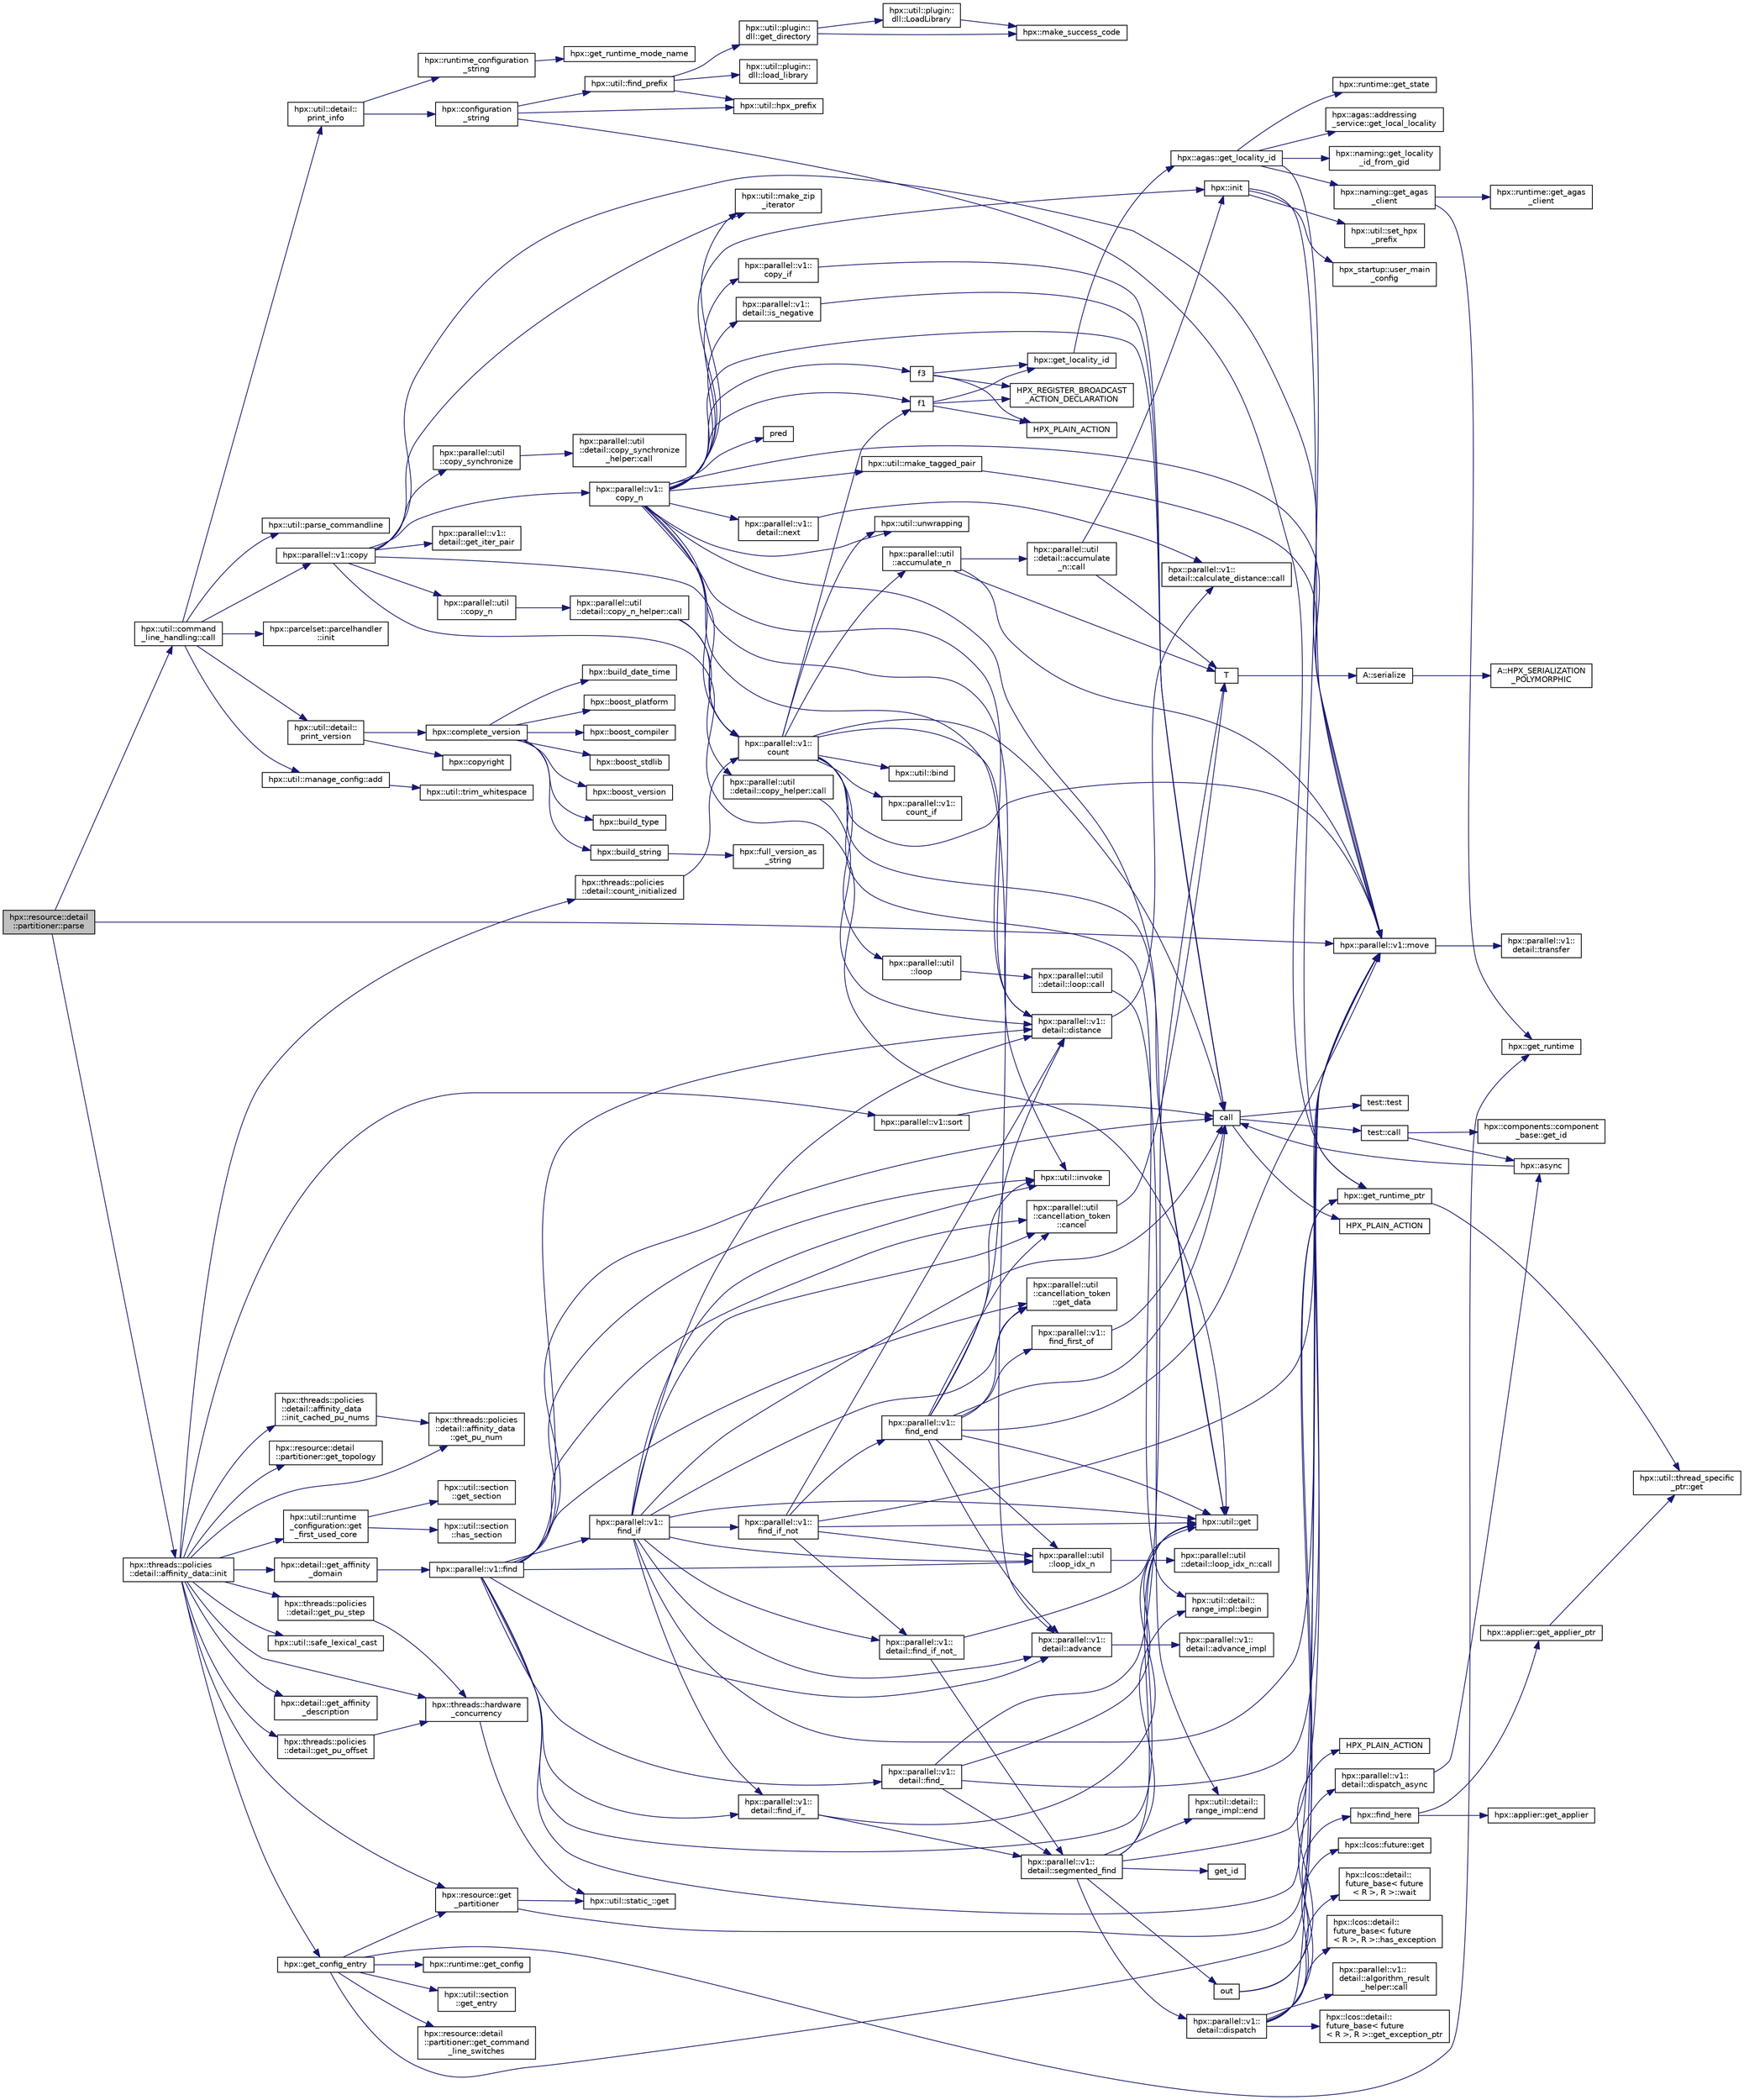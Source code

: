 digraph "hpx::resource::detail::partitioner::parse"
{
  edge [fontname="Helvetica",fontsize="10",labelfontname="Helvetica",labelfontsize="10"];
  node [fontname="Helvetica",fontsize="10",shape=record];
  rankdir="LR";
  Node885 [label="hpx::resource::detail\l::partitioner::parse",height=0.2,width=0.4,color="black", fillcolor="grey75", style="filled", fontcolor="black"];
  Node885 -> Node886 [color="midnightblue",fontsize="10",style="solid",fontname="Helvetica"];
  Node886 [label="hpx::parallel::v1::move",height=0.2,width=0.4,color="black", fillcolor="white", style="filled",URL="$db/db9/namespacehpx_1_1parallel_1_1v1.html#aa7c4ede081ce786c9d1eb1adff495cfc"];
  Node886 -> Node887 [color="midnightblue",fontsize="10",style="solid",fontname="Helvetica"];
  Node887 [label="hpx::parallel::v1::\ldetail::transfer",height=0.2,width=0.4,color="black", fillcolor="white", style="filled",URL="$d2/ddd/namespacehpx_1_1parallel_1_1v1_1_1detail.html#ab1b56a05e1885ca7cc7ffa1804dd2f3c"];
  Node885 -> Node888 [color="midnightblue",fontsize="10",style="solid",fontname="Helvetica"];
  Node888 [label="hpx::util::command\l_line_handling::call",height=0.2,width=0.4,color="black", fillcolor="white", style="filled",URL="$d2/df0/structhpx_1_1util_1_1command__line__handling.html#a88a7542cea910b1dcb77191654c3419e"];
  Node888 -> Node889 [color="midnightblue",fontsize="10",style="solid",fontname="Helvetica"];
  Node889 [label="hpx::util::parse_commandline",height=0.2,width=0.4,color="black", fillcolor="white", style="filled",URL="$df/dad/namespacehpx_1_1util.html#a2666ee9919f1516dc99df6fac22b926c"];
  Node888 -> Node890 [color="midnightblue",fontsize="10",style="solid",fontname="Helvetica"];
  Node890 [label="hpx::util::manage_config::add",height=0.2,width=0.4,color="black", fillcolor="white", style="filled",URL="$d9/d7c/structhpx_1_1util_1_1manage__config.html#a11af6562084445c1437ea85ad4e3c791"];
  Node890 -> Node891 [color="midnightblue",fontsize="10",style="solid",fontname="Helvetica"];
  Node891 [label="hpx::util::trim_whitespace",height=0.2,width=0.4,color="black", fillcolor="white", style="filled",URL="$df/dad/namespacehpx_1_1util.html#a79bb6eec262223fd1ed020cd7c27a690"];
  Node888 -> Node892 [color="midnightblue",fontsize="10",style="solid",fontname="Helvetica"];
  Node892 [label="hpx::parallel::v1::copy",height=0.2,width=0.4,color="black", fillcolor="white", style="filled",URL="$db/db9/namespacehpx_1_1parallel_1_1v1.html#a502f993845638113034b4a1629b7a3c7"];
  Node892 -> Node893 [color="midnightblue",fontsize="10",style="solid",fontname="Helvetica"];
  Node893 [label="hpx::parallel::v1::\lcopy_n",height=0.2,width=0.4,color="black", fillcolor="white", style="filled",URL="$db/db9/namespacehpx_1_1parallel_1_1v1.html#a62b381b00123e950f7cd81ae9b16c4a6"];
  Node893 -> Node894 [color="midnightblue",fontsize="10",style="solid",fontname="Helvetica"];
  Node894 [label="hpx::util::make_tagged_pair",height=0.2,width=0.4,color="black", fillcolor="white", style="filled",URL="$df/dad/namespacehpx_1_1util.html#afa71e8b7f4f559051a5ff14a508c543c"];
  Node894 -> Node886 [color="midnightblue",fontsize="10",style="solid",fontname="Helvetica"];
  Node893 -> Node895 [color="midnightblue",fontsize="10",style="solid",fontname="Helvetica"];
  Node895 [label="hpx::parallel::v1::\ldetail::is_negative",height=0.2,width=0.4,color="black", fillcolor="white", style="filled",URL="$d2/ddd/namespacehpx_1_1parallel_1_1v1_1_1detail.html#adf2e40fc4b20ad0fd442ee3118a4d527"];
  Node895 -> Node896 [color="midnightblue",fontsize="10",style="solid",fontname="Helvetica"];
  Node896 [label="call",height=0.2,width=0.4,color="black", fillcolor="white", style="filled",URL="$d2/d67/promise__1620_8cpp.html#a58357f0b82bc761e1d0b9091ed563a70"];
  Node896 -> Node897 [color="midnightblue",fontsize="10",style="solid",fontname="Helvetica"];
  Node897 [label="test::test",height=0.2,width=0.4,color="black", fillcolor="white", style="filled",URL="$d8/d89/structtest.html#ab42d5ece712d716b04cb3f686f297a26"];
  Node896 -> Node898 [color="midnightblue",fontsize="10",style="solid",fontname="Helvetica"];
  Node898 [label="HPX_PLAIN_ACTION",height=0.2,width=0.4,color="black", fillcolor="white", style="filled",URL="$d2/d67/promise__1620_8cpp.html#ab96aab827a4b1fcaf66cfe0ba83fef23"];
  Node896 -> Node899 [color="midnightblue",fontsize="10",style="solid",fontname="Helvetica"];
  Node899 [label="test::call",height=0.2,width=0.4,color="black", fillcolor="white", style="filled",URL="$d8/d89/structtest.html#aeb29e7ed6518b9426ccf1344c52620ae"];
  Node899 -> Node900 [color="midnightblue",fontsize="10",style="solid",fontname="Helvetica"];
  Node900 [label="hpx::async",height=0.2,width=0.4,color="black", fillcolor="white", style="filled",URL="$d8/d83/namespacehpx.html#acb7d8e37b73b823956ce144f9a57eaa4"];
  Node900 -> Node896 [color="midnightblue",fontsize="10",style="solid",fontname="Helvetica"];
  Node899 -> Node901 [color="midnightblue",fontsize="10",style="solid",fontname="Helvetica"];
  Node901 [label="hpx::components::component\l_base::get_id",height=0.2,width=0.4,color="black", fillcolor="white", style="filled",URL="$d2/de6/classhpx_1_1components_1_1component__base.html#a4c8fd93514039bdf01c48d66d82b19cd"];
  Node893 -> Node902 [color="midnightblue",fontsize="10",style="solid",fontname="Helvetica"];
  Node902 [label="hpx::util::get",height=0.2,width=0.4,color="black", fillcolor="white", style="filled",URL="$df/dad/namespacehpx_1_1util.html#a5cbd3c41f03f4d4acaedaa4777e3cc02"];
  Node893 -> Node896 [color="midnightblue",fontsize="10",style="solid",fontname="Helvetica"];
  Node893 -> Node903 [color="midnightblue",fontsize="10",style="solid",fontname="Helvetica"];
  Node903 [label="pred",height=0.2,width=0.4,color="black", fillcolor="white", style="filled",URL="$dc/d8b/cxx11__std__thread_8cpp.html#a31ff3168522b47b050989c5e07dd8408"];
  Node893 -> Node904 [color="midnightblue",fontsize="10",style="solid",fontname="Helvetica"];
  Node904 [label="hpx::util::invoke",height=0.2,width=0.4,color="black", fillcolor="white", style="filled",URL="$df/dad/namespacehpx_1_1util.html#a9ed3f52b36e725e476dbf5099134ed3d"];
  Node893 -> Node905 [color="midnightblue",fontsize="10",style="solid",fontname="Helvetica"];
  Node905 [label="hpx::parallel::v1::\lcopy_if",height=0.2,width=0.4,color="black", fillcolor="white", style="filled",URL="$db/db9/namespacehpx_1_1parallel_1_1v1.html#a9a749519e8f71f886d23aecb6ceaaf8a"];
  Node905 -> Node896 [color="midnightblue",fontsize="10",style="solid",fontname="Helvetica"];
  Node893 -> Node906 [color="midnightblue",fontsize="10",style="solid",fontname="Helvetica"];
  Node906 [label="hpx::parallel::v1::\lcount",height=0.2,width=0.4,color="black", fillcolor="white", style="filled",URL="$db/db9/namespacehpx_1_1parallel_1_1v1.html#a19d058114a2bd44801aab4176b188e23"];
  Node906 -> Node907 [color="midnightblue",fontsize="10",style="solid",fontname="Helvetica"];
  Node907 [label="hpx::parallel::v1::\lcount_if",height=0.2,width=0.4,color="black", fillcolor="white", style="filled",URL="$db/db9/namespacehpx_1_1parallel_1_1v1.html#ad836ff017ec208c2d6388a9b47b05ce0"];
  Node906 -> Node908 [color="midnightblue",fontsize="10",style="solid",fontname="Helvetica"];
  Node908 [label="f1",height=0.2,width=0.4,color="black", fillcolor="white", style="filled",URL="$d8/d8b/broadcast_8cpp.html#a1751fbd41f2529b84514a9dbd767959a"];
  Node908 -> Node909 [color="midnightblue",fontsize="10",style="solid",fontname="Helvetica"];
  Node909 [label="hpx::get_locality_id",height=0.2,width=0.4,color="black", fillcolor="white", style="filled",URL="$d8/d83/namespacehpx.html#a158d7c54a657bb364c1704033010697b",tooltip="Return the number of the locality this function is being called from. "];
  Node909 -> Node910 [color="midnightblue",fontsize="10",style="solid",fontname="Helvetica"];
  Node910 [label="hpx::agas::get_locality_id",height=0.2,width=0.4,color="black", fillcolor="white", style="filled",URL="$dc/d54/namespacehpx_1_1agas.html#a491cc2ddecdf0f1a9129900caa6a4d3e"];
  Node910 -> Node911 [color="midnightblue",fontsize="10",style="solid",fontname="Helvetica"];
  Node911 [label="hpx::get_runtime_ptr",height=0.2,width=0.4,color="black", fillcolor="white", style="filled",URL="$d8/d83/namespacehpx.html#af29daf2bb3e01b4d6495a1742b6cce64"];
  Node911 -> Node912 [color="midnightblue",fontsize="10",style="solid",fontname="Helvetica"];
  Node912 [label="hpx::util::thread_specific\l_ptr::get",height=0.2,width=0.4,color="black", fillcolor="white", style="filled",URL="$d4/d4c/structhpx_1_1util_1_1thread__specific__ptr.html#a3b27d8520710478aa41d1f74206bdba9"];
  Node910 -> Node913 [color="midnightblue",fontsize="10",style="solid",fontname="Helvetica"];
  Node913 [label="hpx::runtime::get_state",height=0.2,width=0.4,color="black", fillcolor="white", style="filled",URL="$d0/d7b/classhpx_1_1runtime.html#ab405f80e060dac95d624520f38b0524c"];
  Node910 -> Node914 [color="midnightblue",fontsize="10",style="solid",fontname="Helvetica"];
  Node914 [label="hpx::naming::get_agas\l_client",height=0.2,width=0.4,color="black", fillcolor="white", style="filled",URL="$d4/dc9/namespacehpx_1_1naming.html#a0408fffd5d34b620712a801b0ae3b032"];
  Node914 -> Node915 [color="midnightblue",fontsize="10",style="solid",fontname="Helvetica"];
  Node915 [label="hpx::get_runtime",height=0.2,width=0.4,color="black", fillcolor="white", style="filled",URL="$d8/d83/namespacehpx.html#aef902cc6c7dd3b9fbadf34d1e850a070"];
  Node914 -> Node916 [color="midnightblue",fontsize="10",style="solid",fontname="Helvetica"];
  Node916 [label="hpx::runtime::get_agas\l_client",height=0.2,width=0.4,color="black", fillcolor="white", style="filled",URL="$d0/d7b/classhpx_1_1runtime.html#aeb5dddd30d6b9861669af8ad44d1a96a"];
  Node910 -> Node917 [color="midnightblue",fontsize="10",style="solid",fontname="Helvetica"];
  Node917 [label="hpx::agas::addressing\l_service::get_local_locality",height=0.2,width=0.4,color="black", fillcolor="white", style="filled",URL="$db/d58/structhpx_1_1agas_1_1addressing__service.html#ab52c19a37c2a7a006c6c15f90ad0539c"];
  Node910 -> Node918 [color="midnightblue",fontsize="10",style="solid",fontname="Helvetica"];
  Node918 [label="hpx::naming::get_locality\l_id_from_gid",height=0.2,width=0.4,color="black", fillcolor="white", style="filled",URL="$d4/dc9/namespacehpx_1_1naming.html#a7fd43037784560bd04fda9b49e33529f"];
  Node908 -> Node919 [color="midnightblue",fontsize="10",style="solid",fontname="Helvetica"];
  Node919 [label="HPX_PLAIN_ACTION",height=0.2,width=0.4,color="black", fillcolor="white", style="filled",URL="$d8/d8b/broadcast_8cpp.html#a19685a0394ce6a99351f7a679f6eeefc"];
  Node908 -> Node920 [color="midnightblue",fontsize="10",style="solid",fontname="Helvetica"];
  Node920 [label="HPX_REGISTER_BROADCAST\l_ACTION_DECLARATION",height=0.2,width=0.4,color="black", fillcolor="white", style="filled",URL="$d7/d38/addressing__service_8cpp.html#a573d764d9cb34eec46a4bdffcf07875f"];
  Node906 -> Node921 [color="midnightblue",fontsize="10",style="solid",fontname="Helvetica"];
  Node921 [label="hpx::parallel::util\l::loop",height=0.2,width=0.4,color="black", fillcolor="white", style="filled",URL="$df/dc6/namespacehpx_1_1parallel_1_1util.html#a3f434e00f42929aac85debb8c5782213"];
  Node921 -> Node922 [color="midnightblue",fontsize="10",style="solid",fontname="Helvetica"];
  Node922 [label="hpx::parallel::util\l::detail::loop::call",height=0.2,width=0.4,color="black", fillcolor="white", style="filled",URL="$da/d06/structhpx_1_1parallel_1_1util_1_1detail_1_1loop.html#a5c5e8dbda782f09cdb7bc2509e3bf09e"];
  Node922 -> Node923 [color="midnightblue",fontsize="10",style="solid",fontname="Helvetica"];
  Node923 [label="hpx::util::detail::\lrange_impl::end",height=0.2,width=0.4,color="black", fillcolor="white", style="filled",URL="$d4/d4a/namespacehpx_1_1util_1_1detail_1_1range__impl.html#afb2ea48b0902f52ee4d8b764807b4316"];
  Node906 -> Node924 [color="midnightblue",fontsize="10",style="solid",fontname="Helvetica"];
  Node924 [label="hpx::util::bind",height=0.2,width=0.4,color="black", fillcolor="white", style="filled",URL="$df/dad/namespacehpx_1_1util.html#ad844caedf82a0173d6909d910c3e48c6"];
  Node906 -> Node886 [color="midnightblue",fontsize="10",style="solid",fontname="Helvetica"];
  Node906 -> Node902 [color="midnightblue",fontsize="10",style="solid",fontname="Helvetica"];
  Node906 -> Node896 [color="midnightblue",fontsize="10",style="solid",fontname="Helvetica"];
  Node906 -> Node925 [color="midnightblue",fontsize="10",style="solid",fontname="Helvetica"];
  Node925 [label="hpx::parallel::v1::\ldetail::distance",height=0.2,width=0.4,color="black", fillcolor="white", style="filled",URL="$d2/ddd/namespacehpx_1_1parallel_1_1v1_1_1detail.html#a6bea3c6a5f470cad11f27ee6bab4a33f"];
  Node925 -> Node926 [color="midnightblue",fontsize="10",style="solid",fontname="Helvetica"];
  Node926 [label="hpx::parallel::v1::\ldetail::calculate_distance::call",height=0.2,width=0.4,color="black", fillcolor="white", style="filled",URL="$db/dfa/structhpx_1_1parallel_1_1v1_1_1detail_1_1calculate__distance.html#a950a6627830a7d019ac0e734b0a447bf"];
  Node906 -> Node927 [color="midnightblue",fontsize="10",style="solid",fontname="Helvetica"];
  Node927 [label="hpx::util::unwrapping",height=0.2,width=0.4,color="black", fillcolor="white", style="filled",URL="$df/dad/namespacehpx_1_1util.html#a7529d9ac687684c33403cdd1f9cef8e4"];
  Node906 -> Node928 [color="midnightblue",fontsize="10",style="solid",fontname="Helvetica"];
  Node928 [label="hpx::parallel::util\l::accumulate_n",height=0.2,width=0.4,color="black", fillcolor="white", style="filled",URL="$df/dc6/namespacehpx_1_1parallel_1_1util.html#af19f9a2722f97c2247ea5d0dbb5e2d25"];
  Node928 -> Node929 [color="midnightblue",fontsize="10",style="solid",fontname="Helvetica"];
  Node929 [label="hpx::parallel::util\l::detail::accumulate\l_n::call",height=0.2,width=0.4,color="black", fillcolor="white", style="filled",URL="$d8/d3b/structhpx_1_1parallel_1_1util_1_1detail_1_1accumulate__n.html#a765aceb8ab313fc92f7c4aaf70ccca8f"];
  Node929 -> Node930 [color="midnightblue",fontsize="10",style="solid",fontname="Helvetica"];
  Node930 [label="hpx::init",height=0.2,width=0.4,color="black", fillcolor="white", style="filled",URL="$d8/d83/namespacehpx.html#a3c694ea960b47c56b33351ba16e3d76b",tooltip="Main entry point for launching the HPX runtime system. "];
  Node930 -> Node931 [color="midnightblue",fontsize="10",style="solid",fontname="Helvetica"];
  Node931 [label="hpx::util::set_hpx\l_prefix",height=0.2,width=0.4,color="black", fillcolor="white", style="filled",URL="$df/dad/namespacehpx_1_1util.html#ae40a23c1ba0a48d9304dcf717a95793e"];
  Node930 -> Node932 [color="midnightblue",fontsize="10",style="solid",fontname="Helvetica"];
  Node932 [label="hpx_startup::user_main\l_config",height=0.2,width=0.4,color="black", fillcolor="white", style="filled",URL="$d3/dd2/namespacehpx__startup.html#aaac571d88bd3912a4225a23eb3261637"];
  Node930 -> Node886 [color="midnightblue",fontsize="10",style="solid",fontname="Helvetica"];
  Node929 -> Node933 [color="midnightblue",fontsize="10",style="solid",fontname="Helvetica"];
  Node933 [label="T",height=0.2,width=0.4,color="black", fillcolor="white", style="filled",URL="$db/d33/polymorphic__semiintrusive__template_8cpp.html#ad187658f9cb91c1312b39ae7e896f1ea"];
  Node933 -> Node934 [color="midnightblue",fontsize="10",style="solid",fontname="Helvetica"];
  Node934 [label="A::serialize",height=0.2,width=0.4,color="black", fillcolor="white", style="filled",URL="$d7/da0/struct_a.html#a5f5c287cf471e274ed9dda0da1592212"];
  Node934 -> Node935 [color="midnightblue",fontsize="10",style="solid",fontname="Helvetica"];
  Node935 [label="A::HPX_SERIALIZATION\l_POLYMORPHIC",height=0.2,width=0.4,color="black", fillcolor="white", style="filled",URL="$d7/da0/struct_a.html#ada978cc156cebbafddb1f3aa4c01918c"];
  Node928 -> Node886 [color="midnightblue",fontsize="10",style="solid",fontname="Helvetica"];
  Node928 -> Node933 [color="midnightblue",fontsize="10",style="solid",fontname="Helvetica"];
  Node906 -> Node936 [color="midnightblue",fontsize="10",style="solid",fontname="Helvetica"];
  Node936 [label="hpx::util::detail::\lrange_impl::begin",height=0.2,width=0.4,color="black", fillcolor="white", style="filled",URL="$d4/d4a/namespacehpx_1_1util_1_1detail_1_1range__impl.html#a31e165df2b865cdd961f35ce938db41a"];
  Node893 -> Node925 [color="midnightblue",fontsize="10",style="solid",fontname="Helvetica"];
  Node893 -> Node930 [color="midnightblue",fontsize="10",style="solid",fontname="Helvetica"];
  Node893 -> Node937 [color="midnightblue",fontsize="10",style="solid",fontname="Helvetica"];
  Node937 [label="hpx::util::make_zip\l_iterator",height=0.2,width=0.4,color="black", fillcolor="white", style="filled",URL="$df/dad/namespacehpx_1_1util.html#a2f68369b316e5699be2c81c04e3ee209"];
  Node893 -> Node908 [color="midnightblue",fontsize="10",style="solid",fontname="Helvetica"];
  Node893 -> Node938 [color="midnightblue",fontsize="10",style="solid",fontname="Helvetica"];
  Node938 [label="f3",height=0.2,width=0.4,color="black", fillcolor="white", style="filled",URL="$d8/d8b/broadcast_8cpp.html#a9bac347cb7dd97427ecd2dd58525b646"];
  Node938 -> Node909 [color="midnightblue",fontsize="10",style="solid",fontname="Helvetica"];
  Node938 -> Node919 [color="midnightblue",fontsize="10",style="solid",fontname="Helvetica"];
  Node938 -> Node920 [color="midnightblue",fontsize="10",style="solid",fontname="Helvetica"];
  Node893 -> Node939 [color="midnightblue",fontsize="10",style="solid",fontname="Helvetica"];
  Node939 [label="hpx::parallel::v1::\ldetail::next",height=0.2,width=0.4,color="black", fillcolor="white", style="filled",URL="$d2/ddd/namespacehpx_1_1parallel_1_1v1_1_1detail.html#a0a6696d8c17a32b8ebfaa496b9ab3332"];
  Node939 -> Node926 [color="midnightblue",fontsize="10",style="solid",fontname="Helvetica"];
  Node893 -> Node940 [color="midnightblue",fontsize="10",style="solid",fontname="Helvetica"];
  Node940 [label="hpx::parallel::v1::\ldetail::advance",height=0.2,width=0.4,color="black", fillcolor="white", style="filled",URL="$d2/ddd/namespacehpx_1_1parallel_1_1v1_1_1detail.html#ad9fca7bce7b3e3c32302967ffc1fb4a4"];
  Node940 -> Node941 [color="midnightblue",fontsize="10",style="solid",fontname="Helvetica"];
  Node941 [label="hpx::parallel::v1::\ldetail::advance_impl",height=0.2,width=0.4,color="black", fillcolor="white", style="filled",URL="$d2/ddd/namespacehpx_1_1parallel_1_1v1_1_1detail.html#ad4fa62ca115927187e4063b65ee5f317"];
  Node893 -> Node886 [color="midnightblue",fontsize="10",style="solid",fontname="Helvetica"];
  Node893 -> Node927 [color="midnightblue",fontsize="10",style="solid",fontname="Helvetica"];
  Node892 -> Node906 [color="midnightblue",fontsize="10",style="solid",fontname="Helvetica"];
  Node892 -> Node942 [color="midnightblue",fontsize="10",style="solid",fontname="Helvetica"];
  Node942 [label="hpx::parallel::util\l::copy_n",height=0.2,width=0.4,color="black", fillcolor="white", style="filled",URL="$df/dc6/namespacehpx_1_1parallel_1_1util.html#ab30b19e9d50f04c88be6cb7408c82987"];
  Node942 -> Node943 [color="midnightblue",fontsize="10",style="solid",fontname="Helvetica"];
  Node943 [label="hpx::parallel::util\l::detail::copy_n_helper::call",height=0.2,width=0.4,color="black", fillcolor="white", style="filled",URL="$de/d50/structhpx_1_1parallel_1_1util_1_1detail_1_1copy__n__helper.html#ae283ae8df16258386dd2aa4d58d4df8e"];
  Node943 -> Node906 [color="midnightblue",fontsize="10",style="solid",fontname="Helvetica"];
  Node943 -> Node944 [color="midnightblue",fontsize="10",style="solid",fontname="Helvetica"];
  Node944 [label="hpx::parallel::util\l::detail::copy_helper::call",height=0.2,width=0.4,color="black", fillcolor="white", style="filled",URL="$db/d59/structhpx_1_1parallel_1_1util_1_1detail_1_1copy__helper.html#ac801832edc0b6a84595880bb4613cb60"];
  Node944 -> Node925 [color="midnightblue",fontsize="10",style="solid",fontname="Helvetica"];
  Node892 -> Node945 [color="midnightblue",fontsize="10",style="solid",fontname="Helvetica"];
  Node945 [label="hpx::parallel::v1::\ldetail::get_iter_pair",height=0.2,width=0.4,color="black", fillcolor="white", style="filled",URL="$d2/ddd/namespacehpx_1_1parallel_1_1v1_1_1detail.html#ac4d3c2918035705998b9b049c5440119"];
  Node892 -> Node937 [color="midnightblue",fontsize="10",style="solid",fontname="Helvetica"];
  Node892 -> Node902 [color="midnightblue",fontsize="10",style="solid",fontname="Helvetica"];
  Node892 -> Node946 [color="midnightblue",fontsize="10",style="solid",fontname="Helvetica"];
  Node946 [label="hpx::parallel::util\l::copy_synchronize",height=0.2,width=0.4,color="black", fillcolor="white", style="filled",URL="$df/dc6/namespacehpx_1_1parallel_1_1util.html#ad33c06f9b1fc663f33b9fb189390e71b"];
  Node946 -> Node947 [color="midnightblue",fontsize="10",style="solid",fontname="Helvetica"];
  Node947 [label="hpx::parallel::util\l::detail::copy_synchronize\l_helper::call",height=0.2,width=0.4,color="black", fillcolor="white", style="filled",URL="$d7/d41/structhpx_1_1parallel_1_1util_1_1detail_1_1copy__synchronize__helper.html#a7c8e8c72844a8fd415b6b3517cc1a224"];
  Node892 -> Node886 [color="midnightblue",fontsize="10",style="solid",fontname="Helvetica"];
  Node888 -> Node948 [color="midnightblue",fontsize="10",style="solid",fontname="Helvetica"];
  Node948 [label="hpx::parcelset::parcelhandler\l::init",height=0.2,width=0.4,color="black", fillcolor="white", style="filled",URL="$d4/d2f/classhpx_1_1parcelset_1_1parcelhandler.html#a74285a7d318ef5d2190144fda4a49b75"];
  Node888 -> Node949 [color="midnightblue",fontsize="10",style="solid",fontname="Helvetica"];
  Node949 [label="hpx::util::detail::\lprint_version",height=0.2,width=0.4,color="black", fillcolor="white", style="filled",URL="$d2/d8e/namespacehpx_1_1util_1_1detail.html#ad172c5ae0c4665d46e13220a1f1d0f38"];
  Node949 -> Node950 [color="midnightblue",fontsize="10",style="solid",fontname="Helvetica"];
  Node950 [label="hpx::copyright",height=0.2,width=0.4,color="black", fillcolor="white", style="filled",URL="$d8/d83/namespacehpx.html#abb03494d275ebee85786b4385734ad11"];
  Node949 -> Node951 [color="midnightblue",fontsize="10",style="solid",fontname="Helvetica"];
  Node951 [label="hpx::complete_version",height=0.2,width=0.4,color="black", fillcolor="white", style="filled",URL="$d8/d83/namespacehpx.html#ad3c9862704e0d9c7f46f32285dd07e90"];
  Node951 -> Node952 [color="midnightblue",fontsize="10",style="solid",fontname="Helvetica"];
  Node952 [label="hpx::build_string",height=0.2,width=0.4,color="black", fillcolor="white", style="filled",URL="$d8/d83/namespacehpx.html#adc82209c87d55433ff5604a6fb19ca66"];
  Node952 -> Node953 [color="midnightblue",fontsize="10",style="solid",fontname="Helvetica"];
  Node953 [label="hpx::full_version_as\l_string",height=0.2,width=0.4,color="black", fillcolor="white", style="filled",URL="$d8/d83/namespacehpx.html#a0f891c85c7320001d235de4e5aba5fc3"];
  Node951 -> Node954 [color="midnightblue",fontsize="10",style="solid",fontname="Helvetica"];
  Node954 [label="hpx::boost_version",height=0.2,width=0.4,color="black", fillcolor="white", style="filled",URL="$d8/d83/namespacehpx.html#ab474bf184fe10b2f332fc14bd65c3dae"];
  Node951 -> Node955 [color="midnightblue",fontsize="10",style="solid",fontname="Helvetica"];
  Node955 [label="hpx::build_type",height=0.2,width=0.4,color="black", fillcolor="white", style="filled",URL="$d8/d83/namespacehpx.html#af7c29c62225ed585c36fbc9be38fffc0"];
  Node951 -> Node956 [color="midnightblue",fontsize="10",style="solid",fontname="Helvetica"];
  Node956 [label="hpx::build_date_time",height=0.2,width=0.4,color="black", fillcolor="white", style="filled",URL="$d8/d83/namespacehpx.html#abd3055ab7d4d58175fd6ac1512cdceec"];
  Node951 -> Node957 [color="midnightblue",fontsize="10",style="solid",fontname="Helvetica"];
  Node957 [label="hpx::boost_platform",height=0.2,width=0.4,color="black", fillcolor="white", style="filled",URL="$d8/d83/namespacehpx.html#aa1a48fe103a0bee246d73f3154523a41"];
  Node951 -> Node958 [color="midnightblue",fontsize="10",style="solid",fontname="Helvetica"];
  Node958 [label="hpx::boost_compiler",height=0.2,width=0.4,color="black", fillcolor="white", style="filled",URL="$d8/d83/namespacehpx.html#a110962f40d87fc05942376350a09ce84"];
  Node951 -> Node959 [color="midnightblue",fontsize="10",style="solid",fontname="Helvetica"];
  Node959 [label="hpx::boost_stdlib",height=0.2,width=0.4,color="black", fillcolor="white", style="filled",URL="$d8/d83/namespacehpx.html#ad9c2b7309f491f001945f8633b99a538"];
  Node888 -> Node960 [color="midnightblue",fontsize="10",style="solid",fontname="Helvetica"];
  Node960 [label="hpx::util::detail::\lprint_info",height=0.2,width=0.4,color="black", fillcolor="white", style="filled",URL="$d2/d8e/namespacehpx_1_1util_1_1detail.html#a2c9be4dab10c23d4721f2f33f7553019"];
  Node960 -> Node961 [color="midnightblue",fontsize="10",style="solid",fontname="Helvetica"];
  Node961 [label="hpx::configuration\l_string",height=0.2,width=0.4,color="black", fillcolor="white", style="filled",URL="$d8/d83/namespacehpx.html#a314bf4bb346f74f65dbeda6dd5c5c82f"];
  Node961 -> Node911 [color="midnightblue",fontsize="10",style="solid",fontname="Helvetica"];
  Node961 -> Node962 [color="midnightblue",fontsize="10",style="solid",fontname="Helvetica"];
  Node962 [label="hpx::util::hpx_prefix",height=0.2,width=0.4,color="black", fillcolor="white", style="filled",URL="$df/dad/namespacehpx_1_1util.html#aab21c18980f75f3cc7bd7b755bdbdc6b"];
  Node961 -> Node963 [color="midnightblue",fontsize="10",style="solid",fontname="Helvetica"];
  Node963 [label="hpx::util::find_prefix",height=0.2,width=0.4,color="black", fillcolor="white", style="filled",URL="$df/dad/namespacehpx_1_1util.html#a79cab38371db8f11ae36b86fce3cab5c"];
  Node963 -> Node964 [color="midnightblue",fontsize="10",style="solid",fontname="Helvetica"];
  Node964 [label="hpx::util::plugin::\ldll::load_library",height=0.2,width=0.4,color="black", fillcolor="white", style="filled",URL="$d0/dc3/classhpx_1_1util_1_1plugin_1_1dll.html#a38f20564e139edb102c6700703d2fa4f"];
  Node963 -> Node962 [color="midnightblue",fontsize="10",style="solid",fontname="Helvetica"];
  Node963 -> Node965 [color="midnightblue",fontsize="10",style="solid",fontname="Helvetica"];
  Node965 [label="hpx::util::plugin::\ldll::get_directory",height=0.2,width=0.4,color="black", fillcolor="white", style="filled",URL="$d0/dc3/classhpx_1_1util_1_1plugin_1_1dll.html#a4008f67f9ed808f4edd267ba01e3bbd5"];
  Node965 -> Node966 [color="midnightblue",fontsize="10",style="solid",fontname="Helvetica"];
  Node966 [label="hpx::util::plugin::\ldll::LoadLibrary",height=0.2,width=0.4,color="black", fillcolor="white", style="filled",URL="$d0/dc3/classhpx_1_1util_1_1plugin_1_1dll.html#a7f2cf014cade358a70fa428a998c3cd1"];
  Node966 -> Node967 [color="midnightblue",fontsize="10",style="solid",fontname="Helvetica"];
  Node967 [label="hpx::make_success_code",height=0.2,width=0.4,color="black", fillcolor="white", style="filled",URL="$d8/d83/namespacehpx.html#a0e8512a8f49e2a6c8185061181419d8f",tooltip="Returns error_code(hpx::success, \"success\", mode). "];
  Node965 -> Node967 [color="midnightblue",fontsize="10",style="solid",fontname="Helvetica"];
  Node960 -> Node968 [color="midnightblue",fontsize="10",style="solid",fontname="Helvetica"];
  Node968 [label="hpx::runtime_configuration\l_string",height=0.2,width=0.4,color="black", fillcolor="white", style="filled",URL="$d8/d83/namespacehpx.html#a50a49db6e8fdf111e80ed7dbef891c2c"];
  Node968 -> Node969 [color="midnightblue",fontsize="10",style="solid",fontname="Helvetica"];
  Node969 [label="hpx::get_runtime_mode_name",height=0.2,width=0.4,color="black", fillcolor="white", style="filled",URL="$d8/d83/namespacehpx.html#a931e7982fbf1a5d6b7e65eab57a9ad95"];
  Node885 -> Node970 [color="midnightblue",fontsize="10",style="solid",fontname="Helvetica"];
  Node970 [label="hpx::threads::policies\l::detail::affinity_data::init",height=0.2,width=0.4,color="black", fillcolor="white", style="filled",URL="$d7/d9b/structhpx_1_1threads_1_1policies_1_1detail_1_1affinity__data.html#af1b5d1af92b58e065b42048f9114f107"];
  Node970 -> Node971 [color="midnightblue",fontsize="10",style="solid",fontname="Helvetica"];
  Node971 [label="hpx::threads::hardware\l_concurrency",height=0.2,width=0.4,color="black", fillcolor="white", style="filled",URL="$d7/d28/namespacehpx_1_1threads.html#aa8752a235478d2ad7b5ac467b63ab527"];
  Node971 -> Node972 [color="midnightblue",fontsize="10",style="solid",fontname="Helvetica"];
  Node972 [label="hpx::util::static_::get",height=0.2,width=0.4,color="black", fillcolor="white", style="filled",URL="$d3/dbb/structhpx_1_1util_1_1static__.html#a2967c633948a3bf17a3b5405ef5a8318"];
  Node970 -> Node973 [color="midnightblue",fontsize="10",style="solid",fontname="Helvetica"];
  Node973 [label="hpx::resource::get\l_partitioner",height=0.2,width=0.4,color="black", fillcolor="white", style="filled",URL="$dd/da5/namespacehpx_1_1resource.html#af91354c369d9a22a00581d6b6da7d0ee"];
  Node973 -> Node972 [color="midnightblue",fontsize="10",style="solid",fontname="Helvetica"];
  Node973 -> Node911 [color="midnightblue",fontsize="10",style="solid",fontname="Helvetica"];
  Node970 -> Node974 [color="midnightblue",fontsize="10",style="solid",fontname="Helvetica"];
  Node974 [label="hpx::resource::detail\l::partitioner::get_topology",height=0.2,width=0.4,color="black", fillcolor="white", style="filled",URL="$d0/dab/classhpx_1_1resource_1_1detail_1_1partitioner.html#a6df3b642aed752d0a97e73bc51998962"];
  Node970 -> Node975 [color="midnightblue",fontsize="10",style="solid",fontname="Helvetica"];
  Node975 [label="hpx::threads::policies\l::detail::get_pu_offset",height=0.2,width=0.4,color="black", fillcolor="white", style="filled",URL="$d5/d1a/namespacehpx_1_1threads_1_1policies_1_1detail.html#a9fca1a0e9f993667f720b675aa9107ee"];
  Node975 -> Node971 [color="midnightblue",fontsize="10",style="solid",fontname="Helvetica"];
  Node970 -> Node976 [color="midnightblue",fontsize="10",style="solid",fontname="Helvetica"];
  Node976 [label="hpx::threads::policies\l::detail::get_pu_step",height=0.2,width=0.4,color="black", fillcolor="white", style="filled",URL="$d5/d1a/namespacehpx_1_1threads_1_1policies_1_1detail.html#a077a90e1854e025ca4b3c77a4f59d41c"];
  Node976 -> Node971 [color="midnightblue",fontsize="10",style="solid",fontname="Helvetica"];
  Node970 -> Node977 [color="midnightblue",fontsize="10",style="solid",fontname="Helvetica"];
  Node977 [label="hpx::detail::get_affinity\l_domain",height=0.2,width=0.4,color="black", fillcolor="white", style="filled",URL="$d5/dbe/namespacehpx_1_1detail.html#aba0255eccfb2fb3814686ca35150ed98"];
  Node977 -> Node978 [color="midnightblue",fontsize="10",style="solid",fontname="Helvetica"];
  Node978 [label="hpx::parallel::v1::find",height=0.2,width=0.4,color="black", fillcolor="white", style="filled",URL="$db/db9/namespacehpx_1_1parallel_1_1v1.html#a76c5f5c453899c36a61bfa76425b007a"];
  Node978 -> Node979 [color="midnightblue",fontsize="10",style="solid",fontname="Helvetica"];
  Node979 [label="hpx::parallel::v1::\ldetail::find_",height=0.2,width=0.4,color="black", fillcolor="white", style="filled",URL="$d2/ddd/namespacehpx_1_1parallel_1_1v1_1_1detail.html#a416bb6065d1ffe0f54a4da32c452ece3"];
  Node979 -> Node902 [color="midnightblue",fontsize="10",style="solid",fontname="Helvetica"];
  Node979 -> Node980 [color="midnightblue",fontsize="10",style="solid",fontname="Helvetica"];
  Node980 [label="hpx::parallel::v1::\ldetail::segmented_find",height=0.2,width=0.4,color="black", fillcolor="white", style="filled",URL="$d2/ddd/namespacehpx_1_1parallel_1_1v1_1_1detail.html#a7f37c815b51093d10c3ee3e3bb44280f"];
  Node980 -> Node923 [color="midnightblue",fontsize="10",style="solid",fontname="Helvetica"];
  Node980 -> Node981 [color="midnightblue",fontsize="10",style="solid",fontname="Helvetica"];
  Node981 [label="out",height=0.2,width=0.4,color="black", fillcolor="white", style="filled",URL="$d5/d69/wait__all__hang__1946_8cpp.html#ae95890c5079ed07d292e9e2c1b187e97"];
  Node981 -> Node982 [color="midnightblue",fontsize="10",style="solid",fontname="Helvetica"];
  Node982 [label="hpx::find_here",height=0.2,width=0.4,color="black", fillcolor="white", style="filled",URL="$d8/d83/namespacehpx.html#af07c1b6e26bcdfb1138643a1a2133cf4",tooltip="Return the global id representing this locality. "];
  Node982 -> Node983 [color="midnightblue",fontsize="10",style="solid",fontname="Helvetica"];
  Node983 [label="hpx::applier::get_applier_ptr",height=0.2,width=0.4,color="black", fillcolor="white", style="filled",URL="$d8/dcb/namespacehpx_1_1applier.html#a617483cf2b77ad3a0aa428ade7b35299"];
  Node983 -> Node912 [color="midnightblue",fontsize="10",style="solid",fontname="Helvetica"];
  Node982 -> Node984 [color="midnightblue",fontsize="10",style="solid",fontname="Helvetica"];
  Node984 [label="hpx::applier::get_applier",height=0.2,width=0.4,color="black", fillcolor="white", style="filled",URL="$d8/dcb/namespacehpx_1_1applier.html#aba1147ab54a476403b37f20a39b1e239"];
  Node981 -> Node985 [color="midnightblue",fontsize="10",style="solid",fontname="Helvetica"];
  Node985 [label="HPX_PLAIN_ACTION",height=0.2,width=0.4,color="black", fillcolor="white", style="filled",URL="$d5/d69/wait__all__hang__1946_8cpp.html#ac9bd456810a9b90073efb27cea0b1cc0"];
  Node980 -> Node986 [color="midnightblue",fontsize="10",style="solid",fontname="Helvetica"];
  Node986 [label="hpx::parallel::v1::\ldetail::dispatch",height=0.2,width=0.4,color="black", fillcolor="white", style="filled",URL="$d2/ddd/namespacehpx_1_1parallel_1_1v1_1_1detail.html#aea51ad9969d06776535d3c974216f8d0"];
  Node986 -> Node987 [color="midnightblue",fontsize="10",style="solid",fontname="Helvetica"];
  Node987 [label="hpx::parallel::v1::\ldetail::dispatch_async",height=0.2,width=0.4,color="black", fillcolor="white", style="filled",URL="$d2/ddd/namespacehpx_1_1parallel_1_1v1_1_1detail.html#a956a28c634619363658f6e201d6cc1b4"];
  Node987 -> Node900 [color="midnightblue",fontsize="10",style="solid",fontname="Helvetica"];
  Node986 -> Node988 [color="midnightblue",fontsize="10",style="solid",fontname="Helvetica"];
  Node988 [label="hpx::lcos::detail::\lfuture_base\< future\l\< R \>, R \>::wait",height=0.2,width=0.4,color="black", fillcolor="white", style="filled",URL="$d5/dd7/classhpx_1_1lcos_1_1detail_1_1future__base.html#a028190ad98b2865e267745247b6b5ae8"];
  Node986 -> Node989 [color="midnightblue",fontsize="10",style="solid",fontname="Helvetica"];
  Node989 [label="hpx::lcos::detail::\lfuture_base\< future\l\< R \>, R \>::has_exception",height=0.2,width=0.4,color="black", fillcolor="white", style="filled",URL="$d5/dd7/classhpx_1_1lcos_1_1detail_1_1future__base.html#aa95b01f70ad95706ae420ff1db2e5b99"];
  Node986 -> Node990 [color="midnightblue",fontsize="10",style="solid",fontname="Helvetica"];
  Node990 [label="hpx::parallel::v1::\ldetail::algorithm_result\l_helper::call",height=0.2,width=0.4,color="black", fillcolor="white", style="filled",URL="$dd/db9/structhpx_1_1parallel_1_1v1_1_1detail_1_1algorithm__result__helper.html#abdcc26190b14b00b7337190689f022d7"];
  Node986 -> Node991 [color="midnightblue",fontsize="10",style="solid",fontname="Helvetica"];
  Node991 [label="hpx::lcos::detail::\lfuture_base\< future\l\< R \>, R \>::get_exception_ptr",height=0.2,width=0.4,color="black", fillcolor="white", style="filled",URL="$d5/dd7/classhpx_1_1lcos_1_1detail_1_1future__base.html#a03dca31d4505202a21d26554248bd744"];
  Node986 -> Node886 [color="midnightblue",fontsize="10",style="solid",fontname="Helvetica"];
  Node986 -> Node992 [color="midnightblue",fontsize="10",style="solid",fontname="Helvetica"];
  Node992 [label="hpx::lcos::future::get",height=0.2,width=0.4,color="black", fillcolor="white", style="filled",URL="$d0/d33/classhpx_1_1lcos_1_1future.html#a8c28269486d5620ac48af349f17bb41c"];
  Node980 -> Node993 [color="midnightblue",fontsize="10",style="solid",fontname="Helvetica"];
  Node993 [label="get_id",height=0.2,width=0.4,color="black", fillcolor="white", style="filled",URL="$d8/d3c/simple__future__continuation_8cpp.html#a64b28a4bbb16e7f78fc14c60466ddd8d"];
  Node980 -> Node936 [color="midnightblue",fontsize="10",style="solid",fontname="Helvetica"];
  Node980 -> Node902 [color="midnightblue",fontsize="10",style="solid",fontname="Helvetica"];
  Node980 -> Node886 [color="midnightblue",fontsize="10",style="solid",fontname="Helvetica"];
  Node979 -> Node886 [color="midnightblue",fontsize="10",style="solid",fontname="Helvetica"];
  Node979 -> Node933 [color="midnightblue",fontsize="10",style="solid",fontname="Helvetica"];
  Node978 -> Node886 [color="midnightblue",fontsize="10",style="solid",fontname="Helvetica"];
  Node978 -> Node994 [color="midnightblue",fontsize="10",style="solid",fontname="Helvetica"];
  Node994 [label="hpx::parallel::v1::\lfind_if",height=0.2,width=0.4,color="black", fillcolor="white", style="filled",URL="$db/db9/namespacehpx_1_1parallel_1_1v1.html#a1f66ab2a9b26ef5b5ed2c08194586b86"];
  Node994 -> Node995 [color="midnightblue",fontsize="10",style="solid",fontname="Helvetica"];
  Node995 [label="hpx::parallel::v1::\ldetail::find_if_",height=0.2,width=0.4,color="black", fillcolor="white", style="filled",URL="$d2/ddd/namespacehpx_1_1parallel_1_1v1_1_1detail.html#a27a6efa17deb9853d278e8c4ca8b78e8"];
  Node995 -> Node902 [color="midnightblue",fontsize="10",style="solid",fontname="Helvetica"];
  Node995 -> Node980 [color="midnightblue",fontsize="10",style="solid",fontname="Helvetica"];
  Node994 -> Node996 [color="midnightblue",fontsize="10",style="solid",fontname="Helvetica"];
  Node996 [label="hpx::parallel::v1::\lfind_if_not",height=0.2,width=0.4,color="black", fillcolor="white", style="filled",URL="$db/db9/namespacehpx_1_1parallel_1_1v1.html#ac7aaee4759c37f4d0e83b51f313aa28d"];
  Node996 -> Node997 [color="midnightblue",fontsize="10",style="solid",fontname="Helvetica"];
  Node997 [label="hpx::parallel::v1::\ldetail::find_if_not_",height=0.2,width=0.4,color="black", fillcolor="white", style="filled",URL="$d2/ddd/namespacehpx_1_1parallel_1_1v1_1_1detail.html#aafbf827b88ba9787c515b4abefa8afaf"];
  Node997 -> Node902 [color="midnightblue",fontsize="10",style="solid",fontname="Helvetica"];
  Node997 -> Node980 [color="midnightblue",fontsize="10",style="solid",fontname="Helvetica"];
  Node996 -> Node998 [color="midnightblue",fontsize="10",style="solid",fontname="Helvetica"];
  Node998 [label="hpx::parallel::v1::\lfind_end",height=0.2,width=0.4,color="black", fillcolor="white", style="filled",URL="$db/db9/namespacehpx_1_1parallel_1_1v1.html#a26511ec61e75971d7c4c15c021548f9d"];
  Node998 -> Node896 [color="midnightblue",fontsize="10",style="solid",fontname="Helvetica"];
  Node998 -> Node999 [color="midnightblue",fontsize="10",style="solid",fontname="Helvetica"];
  Node999 [label="hpx::parallel::v1::\lfind_first_of",height=0.2,width=0.4,color="black", fillcolor="white", style="filled",URL="$db/db9/namespacehpx_1_1parallel_1_1v1.html#a988f5accc11d8cef97afdbc5470a9351"];
  Node999 -> Node896 [color="midnightblue",fontsize="10",style="solid",fontname="Helvetica"];
  Node998 -> Node904 [color="midnightblue",fontsize="10",style="solid",fontname="Helvetica"];
  Node998 -> Node925 [color="midnightblue",fontsize="10",style="solid",fontname="Helvetica"];
  Node998 -> Node902 [color="midnightblue",fontsize="10",style="solid",fontname="Helvetica"];
  Node998 -> Node886 [color="midnightblue",fontsize="10",style="solid",fontname="Helvetica"];
  Node998 -> Node1000 [color="midnightblue",fontsize="10",style="solid",fontname="Helvetica"];
  Node1000 [label="hpx::parallel::util\l::loop_idx_n",height=0.2,width=0.4,color="black", fillcolor="white", style="filled",URL="$df/dc6/namespacehpx_1_1parallel_1_1util.html#a5ead56022529c79b23199382a2dc7766"];
  Node1000 -> Node1001 [color="midnightblue",fontsize="10",style="solid",fontname="Helvetica"];
  Node1001 [label="hpx::parallel::util\l::detail::loop_idx_n::call",height=0.2,width=0.4,color="black", fillcolor="white", style="filled",URL="$d1/d45/structhpx_1_1parallel_1_1util_1_1detail_1_1loop__idx__n.html#a6cf1cdf1c2db703be4edd390846da01a"];
  Node998 -> Node1002 [color="midnightblue",fontsize="10",style="solid",fontname="Helvetica"];
  Node1002 [label="hpx::parallel::util\l::cancellation_token\l::cancel",height=0.2,width=0.4,color="black", fillcolor="white", style="filled",URL="$d7/dc1/classhpx_1_1parallel_1_1util_1_1cancellation__token.html#a7c04c9ed73eaa872cfd6b72b52922796"];
  Node1002 -> Node933 [color="midnightblue",fontsize="10",style="solid",fontname="Helvetica"];
  Node998 -> Node1003 [color="midnightblue",fontsize="10",style="solid",fontname="Helvetica"];
  Node1003 [label="hpx::parallel::util\l::cancellation_token\l::get_data",height=0.2,width=0.4,color="black", fillcolor="white", style="filled",URL="$d7/dc1/classhpx_1_1parallel_1_1util_1_1cancellation__token.html#a63ec3c9e5287d23c9e9d4ce1777e49d2"];
  Node998 -> Node940 [color="midnightblue",fontsize="10",style="solid",fontname="Helvetica"];
  Node996 -> Node925 [color="midnightblue",fontsize="10",style="solid",fontname="Helvetica"];
  Node996 -> Node902 [color="midnightblue",fontsize="10",style="solid",fontname="Helvetica"];
  Node996 -> Node886 [color="midnightblue",fontsize="10",style="solid",fontname="Helvetica"];
  Node996 -> Node1000 [color="midnightblue",fontsize="10",style="solid",fontname="Helvetica"];
  Node994 -> Node904 [color="midnightblue",fontsize="10",style="solid",fontname="Helvetica"];
  Node994 -> Node925 [color="midnightblue",fontsize="10",style="solid",fontname="Helvetica"];
  Node994 -> Node902 [color="midnightblue",fontsize="10",style="solid",fontname="Helvetica"];
  Node994 -> Node886 [color="midnightblue",fontsize="10",style="solid",fontname="Helvetica"];
  Node994 -> Node1000 [color="midnightblue",fontsize="10",style="solid",fontname="Helvetica"];
  Node994 -> Node1002 [color="midnightblue",fontsize="10",style="solid",fontname="Helvetica"];
  Node994 -> Node1003 [color="midnightblue",fontsize="10",style="solid",fontname="Helvetica"];
  Node994 -> Node940 [color="midnightblue",fontsize="10",style="solid",fontname="Helvetica"];
  Node994 -> Node997 [color="midnightblue",fontsize="10",style="solid",fontname="Helvetica"];
  Node994 -> Node896 [color="midnightblue",fontsize="10",style="solid",fontname="Helvetica"];
  Node978 -> Node925 [color="midnightblue",fontsize="10",style="solid",fontname="Helvetica"];
  Node978 -> Node902 [color="midnightblue",fontsize="10",style="solid",fontname="Helvetica"];
  Node978 -> Node1000 [color="midnightblue",fontsize="10",style="solid",fontname="Helvetica"];
  Node978 -> Node904 [color="midnightblue",fontsize="10",style="solid",fontname="Helvetica"];
  Node978 -> Node1002 [color="midnightblue",fontsize="10",style="solid",fontname="Helvetica"];
  Node978 -> Node1003 [color="midnightblue",fontsize="10",style="solid",fontname="Helvetica"];
  Node978 -> Node940 [color="midnightblue",fontsize="10",style="solid",fontname="Helvetica"];
  Node978 -> Node995 [color="midnightblue",fontsize="10",style="solid",fontname="Helvetica"];
  Node978 -> Node896 [color="midnightblue",fontsize="10",style="solid",fontname="Helvetica"];
  Node970 -> Node1004 [color="midnightblue",fontsize="10",style="solid",fontname="Helvetica"];
  Node1004 [label="hpx::util::runtime\l_configuration::get\l_first_used_core",height=0.2,width=0.4,color="black", fillcolor="white", style="filled",URL="$d8/d70/classhpx_1_1util_1_1runtime__configuration.html#a85faac923295fe9afbbf615898f74250"];
  Node1004 -> Node1005 [color="midnightblue",fontsize="10",style="solid",fontname="Helvetica"];
  Node1005 [label="hpx::util::section\l::has_section",height=0.2,width=0.4,color="black", fillcolor="white", style="filled",URL="$dd/de4/classhpx_1_1util_1_1section.html#a2ef0091925e5c2e3fda235bff644cdb4"];
  Node1004 -> Node1006 [color="midnightblue",fontsize="10",style="solid",fontname="Helvetica"];
  Node1006 [label="hpx::util::section\l::get_section",height=0.2,width=0.4,color="black", fillcolor="white", style="filled",URL="$dd/de4/classhpx_1_1util_1_1section.html#a3506cc01fb5453b2176f4747352c5517"];
  Node970 -> Node1007 [color="midnightblue",fontsize="10",style="solid",fontname="Helvetica"];
  Node1007 [label="hpx::util::safe_lexical_cast",height=0.2,width=0.4,color="black", fillcolor="white", style="filled",URL="$df/dad/namespacehpx_1_1util.html#aca0372e368b829ebac21ebfb2f50a82b"];
  Node970 -> Node1008 [color="midnightblue",fontsize="10",style="solid",fontname="Helvetica"];
  Node1008 [label="hpx::get_config_entry",height=0.2,width=0.4,color="black", fillcolor="white", style="filled",URL="$d8/d83/namespacehpx.html#a097240e6744bc8905f708932da401835",tooltip="Retrieve the string value of a configuration entry given by key. "];
  Node1008 -> Node911 [color="midnightblue",fontsize="10",style="solid",fontname="Helvetica"];
  Node1008 -> Node915 [color="midnightblue",fontsize="10",style="solid",fontname="Helvetica"];
  Node1008 -> Node1009 [color="midnightblue",fontsize="10",style="solid",fontname="Helvetica"];
  Node1009 [label="hpx::runtime::get_config",height=0.2,width=0.4,color="black", fillcolor="white", style="filled",URL="$d0/d7b/classhpx_1_1runtime.html#a0bfe0241e54b1fe1dd4ec181d944de43",tooltip="access configuration information "];
  Node1008 -> Node1010 [color="midnightblue",fontsize="10",style="solid",fontname="Helvetica"];
  Node1010 [label="hpx::util::section\l::get_entry",height=0.2,width=0.4,color="black", fillcolor="white", style="filled",URL="$dd/de4/classhpx_1_1util_1_1section.html#a02ac2ca2a4490347405dec03df46af88"];
  Node1008 -> Node973 [color="midnightblue",fontsize="10",style="solid",fontname="Helvetica"];
  Node1008 -> Node1011 [color="midnightblue",fontsize="10",style="solid",fontname="Helvetica"];
  Node1011 [label="hpx::resource::detail\l::partitioner::get_command\l_line_switches",height=0.2,width=0.4,color="black", fillcolor="white", style="filled",URL="$d0/dab/classhpx_1_1resource_1_1detail_1_1partitioner.html#a16fe01dd59b2c89bd556788b5713522e"];
  Node970 -> Node1012 [color="midnightblue",fontsize="10",style="solid",fontname="Helvetica"];
  Node1012 [label="hpx::detail::get_affinity\l_description",height=0.2,width=0.4,color="black", fillcolor="white", style="filled",URL="$d5/dbe/namespacehpx_1_1detail.html#ab2bb001b0d671e998e31681988bfbbd4"];
  Node970 -> Node1013 [color="midnightblue",fontsize="10",style="solid",fontname="Helvetica"];
  Node1013 [label="hpx::threads::policies\l::detail::count_initialized",height=0.2,width=0.4,color="black", fillcolor="white", style="filled",URL="$d5/d1a/namespacehpx_1_1threads_1_1policies_1_1detail.html#a28a8562de43906755977c312023a89eb"];
  Node1013 -> Node906 [color="midnightblue",fontsize="10",style="solid",fontname="Helvetica"];
  Node970 -> Node1014 [color="midnightblue",fontsize="10",style="solid",fontname="Helvetica"];
  Node1014 [label="hpx::threads::policies\l::detail::affinity_data\l::init_cached_pu_nums",height=0.2,width=0.4,color="black", fillcolor="white", style="filled",URL="$d7/d9b/structhpx_1_1threads_1_1policies_1_1detail_1_1affinity__data.html#af51819c84696cd53d29e497f1e73c501"];
  Node1014 -> Node1015 [color="midnightblue",fontsize="10",style="solid",fontname="Helvetica"];
  Node1015 [label="hpx::threads::policies\l::detail::affinity_data\l::get_pu_num",height=0.2,width=0.4,color="black", fillcolor="white", style="filled",URL="$d7/d9b/structhpx_1_1threads_1_1policies_1_1detail_1_1affinity__data.html#ae4aec5804fa69f140a91180bea612c30"];
  Node970 -> Node1015 [color="midnightblue",fontsize="10",style="solid",fontname="Helvetica"];
  Node970 -> Node1016 [color="midnightblue",fontsize="10",style="solid",fontname="Helvetica"];
  Node1016 [label="hpx::parallel::v1::sort",height=0.2,width=0.4,color="black", fillcolor="white", style="filled",URL="$db/db9/namespacehpx_1_1parallel_1_1v1.html#ae1153bd13c544f90055c5ca181145297"];
  Node1016 -> Node896 [color="midnightblue",fontsize="10",style="solid",fontname="Helvetica"];
}
